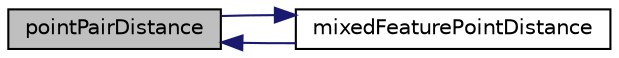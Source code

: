 digraph "pointPairDistance"
{
  bgcolor="transparent";
  edge [fontname="Helvetica",fontsize="10",labelfontname="Helvetica",labelfontsize="10"];
  node [fontname="Helvetica",fontsize="10",shape=record];
  rankdir="LR";
  Node1 [label="pointPairDistance",height=0.2,width=0.4,color="black", fillcolor="grey75", style="filled", fontcolor="black"];
  Node1 -> Node2 [dir="back",color="midnightblue",fontsize="10",style="solid",fontname="Helvetica"];
  Node2 [label="mixedFeaturePointDistance",height=0.2,width=0.4,color="black",URL="$a00344.html#a93a71d72024867412ac80b6e8f699031",tooltip="Return the local mixed feature point placement distance. "];
  Node2 -> Node1 [dir="back",color="midnightblue",fontsize="10",style="solid",fontname="Helvetica"];
}
